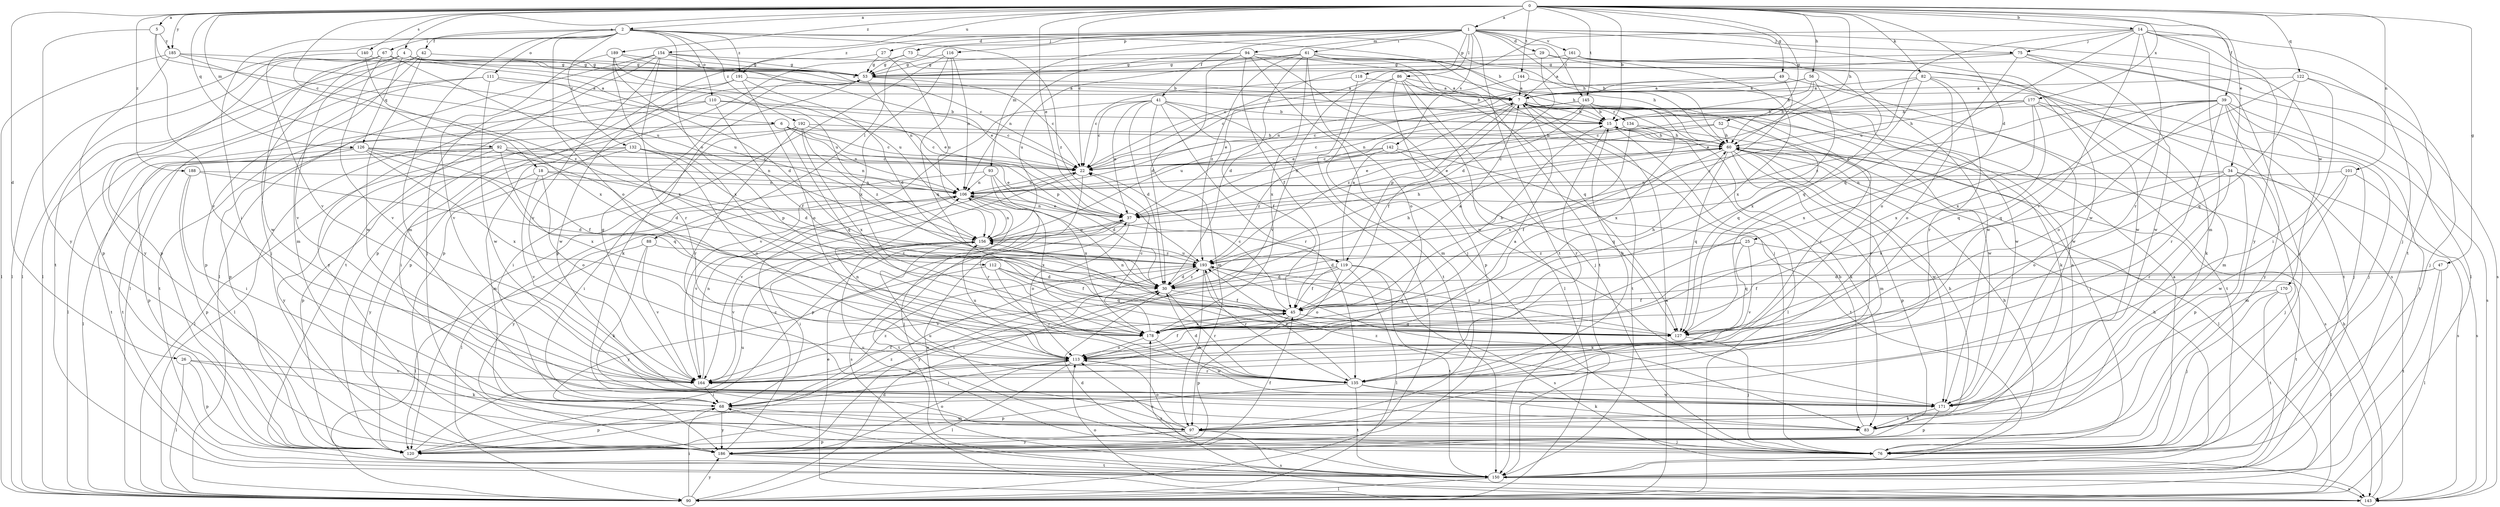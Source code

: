 strict digraph  {
0;
1;
2;
4;
5;
6;
7;
14;
15;
18;
22;
25;
26;
27;
29;
30;
34;
37;
39;
41;
42;
45;
47;
49;
52;
53;
56;
60;
61;
67;
68;
73;
75;
76;
82;
83;
86;
88;
90;
92;
93;
94;
97;
101;
106;
110;
111;
112;
113;
116;
118;
119;
120;
122;
126;
127;
132;
134;
135;
140;
142;
143;
144;
145;
150;
154;
156;
161;
164;
170;
171;
177;
178;
185;
186;
188;
189;
191;
192;
193;
0 -> 1  [label=a];
0 -> 2  [label=a];
0 -> 4  [label=a];
0 -> 5  [label=a];
0 -> 14  [label=b];
0 -> 15  [label=b];
0 -> 18  [label=c];
0 -> 22  [label=c];
0 -> 25  [label=d];
0 -> 26  [label=d];
0 -> 34  [label=e];
0 -> 37  [label=e];
0 -> 39  [label=f];
0 -> 47  [label=g];
0 -> 49  [label=g];
0 -> 52  [label=g];
0 -> 56  [label=h];
0 -> 60  [label=h];
0 -> 82  [label=k];
0 -> 92  [label=m];
0 -> 101  [label=n];
0 -> 122  [label=q];
0 -> 126  [label=q];
0 -> 140  [label=s];
0 -> 144  [label=t];
0 -> 145  [label=t];
0 -> 154  [label=u];
0 -> 177  [label=x];
0 -> 185  [label=y];
0 -> 188  [label=z];
0 -> 189  [label=z];
1 -> 27  [label=d];
1 -> 29  [label=d];
1 -> 41  [label=f];
1 -> 60  [label=h];
1 -> 61  [label=i];
1 -> 73  [label=j];
1 -> 75  [label=j];
1 -> 86  [label=l];
1 -> 88  [label=l];
1 -> 93  [label=m];
1 -> 94  [label=m];
1 -> 116  [label=p];
1 -> 118  [label=p];
1 -> 142  [label=s];
1 -> 145  [label=t];
1 -> 150  [label=t];
1 -> 161  [label=v];
1 -> 170  [label=w];
1 -> 171  [label=w];
1 -> 191  [label=z];
2 -> 15  [label=b];
2 -> 42  [label=f];
2 -> 60  [label=h];
2 -> 67  [label=i];
2 -> 68  [label=i];
2 -> 97  [label=m];
2 -> 110  [label=o];
2 -> 111  [label=o];
2 -> 112  [label=o];
2 -> 113  [label=o];
2 -> 132  [label=r];
2 -> 164  [label=v];
2 -> 191  [label=z];
2 -> 192  [label=z];
2 -> 193  [label=z];
4 -> 6  [label=a];
4 -> 7  [label=a];
4 -> 15  [label=b];
4 -> 53  [label=g];
4 -> 126  [label=q];
4 -> 150  [label=t];
4 -> 156  [label=u];
4 -> 164  [label=v];
4 -> 171  [label=w];
5 -> 156  [label=u];
5 -> 164  [label=v];
5 -> 185  [label=y];
5 -> 186  [label=y];
6 -> 22  [label=c];
6 -> 60  [label=h];
6 -> 68  [label=i];
6 -> 90  [label=l];
6 -> 106  [label=n];
6 -> 119  [label=p];
6 -> 127  [label=q];
7 -> 15  [label=b];
7 -> 45  [label=f];
7 -> 83  [label=k];
7 -> 119  [label=p];
7 -> 127  [label=q];
7 -> 134  [label=r];
7 -> 150  [label=t];
7 -> 156  [label=u];
7 -> 178  [label=x];
14 -> 22  [label=c];
14 -> 75  [label=j];
14 -> 76  [label=j];
14 -> 97  [label=m];
14 -> 127  [label=q];
14 -> 135  [label=r];
14 -> 150  [label=t];
14 -> 156  [label=u];
14 -> 164  [label=v];
14 -> 186  [label=y];
15 -> 60  [label=h];
15 -> 83  [label=k];
15 -> 90  [label=l];
15 -> 135  [label=r];
18 -> 106  [label=n];
18 -> 113  [label=o];
18 -> 119  [label=p];
18 -> 164  [label=v];
18 -> 186  [label=y];
22 -> 106  [label=n];
22 -> 120  [label=p];
22 -> 164  [label=v];
25 -> 30  [label=d];
25 -> 127  [label=q];
25 -> 150  [label=t];
25 -> 164  [label=v];
25 -> 193  [label=z];
26 -> 83  [label=k];
26 -> 90  [label=l];
26 -> 120  [label=p];
26 -> 164  [label=v];
27 -> 53  [label=g];
27 -> 120  [label=p];
27 -> 156  [label=u];
29 -> 30  [label=d];
29 -> 53  [label=g];
29 -> 127  [label=q];
29 -> 171  [label=w];
30 -> 45  [label=f];
30 -> 60  [label=h];
30 -> 68  [label=i];
30 -> 135  [label=r];
30 -> 193  [label=z];
34 -> 76  [label=j];
34 -> 106  [label=n];
34 -> 113  [label=o];
34 -> 120  [label=p];
34 -> 135  [label=r];
34 -> 143  [label=s];
34 -> 178  [label=x];
37 -> 106  [label=n];
37 -> 113  [label=o];
37 -> 143  [label=s];
37 -> 150  [label=t];
37 -> 156  [label=u];
39 -> 15  [label=b];
39 -> 37  [label=e];
39 -> 76  [label=j];
39 -> 113  [label=o];
39 -> 127  [label=q];
39 -> 135  [label=r];
39 -> 143  [label=s];
39 -> 150  [label=t];
39 -> 178  [label=x];
39 -> 186  [label=y];
41 -> 15  [label=b];
41 -> 22  [label=c];
41 -> 30  [label=d];
41 -> 37  [label=e];
41 -> 45  [label=f];
41 -> 90  [label=l];
41 -> 97  [label=m];
41 -> 135  [label=r];
41 -> 164  [label=v];
42 -> 53  [label=g];
42 -> 90  [label=l];
42 -> 97  [label=m];
42 -> 120  [label=p];
42 -> 171  [label=w];
45 -> 7  [label=a];
45 -> 15  [label=b];
45 -> 22  [label=c];
45 -> 60  [label=h];
45 -> 120  [label=p];
45 -> 127  [label=q];
45 -> 156  [label=u];
45 -> 178  [label=x];
47 -> 30  [label=d];
47 -> 45  [label=f];
47 -> 90  [label=l];
47 -> 150  [label=t];
49 -> 7  [label=a];
49 -> 22  [label=c];
49 -> 171  [label=w];
49 -> 193  [label=z];
52 -> 22  [label=c];
52 -> 37  [label=e];
52 -> 60  [label=h];
52 -> 135  [label=r];
53 -> 7  [label=a];
53 -> 22  [label=c];
53 -> 83  [label=k];
53 -> 106  [label=n];
53 -> 120  [label=p];
56 -> 7  [label=a];
56 -> 15  [label=b];
56 -> 60  [label=h];
56 -> 106  [label=n];
56 -> 150  [label=t];
56 -> 193  [label=z];
60 -> 22  [label=c];
60 -> 45  [label=f];
60 -> 90  [label=l];
60 -> 97  [label=m];
60 -> 120  [label=p];
60 -> 127  [label=q];
60 -> 143  [label=s];
60 -> 171  [label=w];
61 -> 30  [label=d];
61 -> 53  [label=g];
61 -> 76  [label=j];
61 -> 113  [label=o];
61 -> 143  [label=s];
61 -> 150  [label=t];
61 -> 156  [label=u];
61 -> 178  [label=x];
61 -> 193  [label=z];
67 -> 53  [label=g];
67 -> 76  [label=j];
67 -> 90  [label=l];
67 -> 164  [label=v];
67 -> 178  [label=x];
67 -> 186  [label=y];
68 -> 97  [label=m];
68 -> 120  [label=p];
68 -> 186  [label=y];
68 -> 193  [label=z];
73 -> 53  [label=g];
73 -> 60  [label=h];
73 -> 120  [label=p];
75 -> 22  [label=c];
75 -> 53  [label=g];
75 -> 76  [label=j];
75 -> 113  [label=o];
75 -> 143  [label=s];
75 -> 171  [label=w];
76 -> 7  [label=a];
76 -> 60  [label=h];
76 -> 113  [label=o];
76 -> 156  [label=u];
82 -> 7  [label=a];
82 -> 37  [label=e];
82 -> 83  [label=k];
82 -> 113  [label=o];
82 -> 135  [label=r];
82 -> 178  [label=x];
83 -> 7  [label=a];
83 -> 15  [label=b];
83 -> 60  [label=h];
86 -> 7  [label=a];
86 -> 15  [label=b];
86 -> 76  [label=j];
86 -> 90  [label=l];
86 -> 97  [label=m];
86 -> 120  [label=p];
86 -> 164  [label=v];
88 -> 83  [label=k];
88 -> 90  [label=l];
88 -> 164  [label=v];
88 -> 193  [label=z];
90 -> 7  [label=a];
90 -> 30  [label=d];
90 -> 68  [label=i];
90 -> 186  [label=y];
92 -> 22  [label=c];
92 -> 30  [label=d];
92 -> 90  [label=l];
92 -> 106  [label=n];
92 -> 150  [label=t];
92 -> 178  [label=x];
92 -> 186  [label=y];
93 -> 30  [label=d];
93 -> 68  [label=i];
93 -> 106  [label=n];
93 -> 135  [label=r];
93 -> 178  [label=x];
94 -> 30  [label=d];
94 -> 45  [label=f];
94 -> 53  [label=g];
94 -> 76  [label=j];
94 -> 106  [label=n];
94 -> 127  [label=q];
94 -> 171  [label=w];
97 -> 76  [label=j];
97 -> 113  [label=o];
97 -> 120  [label=p];
97 -> 143  [label=s];
97 -> 156  [label=u];
97 -> 186  [label=y];
101 -> 97  [label=m];
101 -> 106  [label=n];
101 -> 143  [label=s];
101 -> 171  [label=w];
106 -> 37  [label=e];
106 -> 76  [label=j];
106 -> 90  [label=l];
106 -> 164  [label=v];
106 -> 178  [label=x];
106 -> 186  [label=y];
110 -> 15  [label=b];
110 -> 22  [label=c];
110 -> 45  [label=f];
110 -> 120  [label=p];
110 -> 150  [label=t];
111 -> 7  [label=a];
111 -> 37  [label=e];
111 -> 90  [label=l];
111 -> 120  [label=p];
111 -> 171  [label=w];
112 -> 30  [label=d];
112 -> 45  [label=f];
112 -> 127  [label=q];
112 -> 135  [label=r];
112 -> 186  [label=y];
113 -> 45  [label=f];
113 -> 68  [label=i];
113 -> 90  [label=l];
113 -> 106  [label=n];
113 -> 135  [label=r];
113 -> 156  [label=u];
113 -> 164  [label=v];
116 -> 53  [label=g];
116 -> 106  [label=n];
116 -> 120  [label=p];
116 -> 127  [label=q];
116 -> 178  [label=x];
118 -> 7  [label=a];
118 -> 22  [label=c];
118 -> 150  [label=t];
119 -> 7  [label=a];
119 -> 30  [label=d];
119 -> 45  [label=f];
119 -> 90  [label=l];
119 -> 113  [label=o];
119 -> 143  [label=s];
119 -> 150  [label=t];
119 -> 164  [label=v];
120 -> 156  [label=u];
120 -> 193  [label=z];
122 -> 7  [label=a];
122 -> 68  [label=i];
122 -> 76  [label=j];
122 -> 127  [label=q];
122 -> 178  [label=x];
126 -> 22  [label=c];
126 -> 45  [label=f];
126 -> 106  [label=n];
126 -> 120  [label=p];
126 -> 127  [label=q];
126 -> 150  [label=t];
126 -> 178  [label=x];
127 -> 76  [label=j];
127 -> 106  [label=n];
127 -> 193  [label=z];
132 -> 22  [label=c];
132 -> 30  [label=d];
132 -> 37  [label=e];
132 -> 90  [label=l];
132 -> 97  [label=m];
132 -> 113  [label=o];
132 -> 120  [label=p];
134 -> 37  [label=e];
134 -> 60  [label=h];
134 -> 76  [label=j];
134 -> 178  [label=x];
135 -> 15  [label=b];
135 -> 30  [label=d];
135 -> 83  [label=k];
135 -> 120  [label=p];
135 -> 150  [label=t];
135 -> 171  [label=w];
135 -> 193  [label=z];
140 -> 53  [label=g];
140 -> 90  [label=l];
140 -> 178  [label=x];
142 -> 22  [label=c];
142 -> 106  [label=n];
142 -> 127  [label=q];
142 -> 150  [label=t];
142 -> 193  [label=z];
143 -> 37  [label=e];
143 -> 60  [label=h];
143 -> 113  [label=o];
143 -> 178  [label=x];
144 -> 7  [label=a];
144 -> 37  [label=e];
144 -> 171  [label=w];
145 -> 15  [label=b];
145 -> 22  [label=c];
145 -> 37  [label=e];
145 -> 106  [label=n];
145 -> 135  [label=r];
145 -> 150  [label=t];
145 -> 171  [label=w];
145 -> 193  [label=z];
150 -> 30  [label=d];
150 -> 37  [label=e];
150 -> 60  [label=h];
150 -> 68  [label=i];
150 -> 90  [label=l];
150 -> 143  [label=s];
154 -> 22  [label=c];
154 -> 53  [label=g];
154 -> 60  [label=h];
154 -> 76  [label=j];
154 -> 90  [label=l];
154 -> 135  [label=r];
154 -> 150  [label=t];
154 -> 164  [label=v];
156 -> 60  [label=h];
156 -> 68  [label=i];
156 -> 106  [label=n];
156 -> 164  [label=v];
156 -> 193  [label=z];
161 -> 7  [label=a];
161 -> 53  [label=g];
161 -> 90  [label=l];
161 -> 171  [label=w];
161 -> 178  [label=x];
164 -> 7  [label=a];
164 -> 45  [label=f];
164 -> 53  [label=g];
164 -> 68  [label=i];
164 -> 106  [label=n];
170 -> 45  [label=f];
170 -> 76  [label=j];
170 -> 90  [label=l];
170 -> 150  [label=t];
171 -> 83  [label=k];
171 -> 120  [label=p];
171 -> 193  [label=z];
177 -> 15  [label=b];
177 -> 22  [label=c];
177 -> 60  [label=h];
177 -> 76  [label=j];
177 -> 97  [label=m];
177 -> 127  [label=q];
177 -> 178  [label=x];
178 -> 22  [label=c];
178 -> 113  [label=o];
178 -> 171  [label=w];
185 -> 53  [label=g];
185 -> 90  [label=l];
185 -> 120  [label=p];
185 -> 156  [label=u];
185 -> 193  [label=z];
186 -> 22  [label=c];
186 -> 45  [label=f];
186 -> 113  [label=o];
186 -> 150  [label=t];
188 -> 30  [label=d];
188 -> 68  [label=i];
188 -> 106  [label=n];
188 -> 120  [label=p];
189 -> 30  [label=d];
189 -> 37  [label=e];
189 -> 53  [label=g];
189 -> 156  [label=u];
189 -> 164  [label=v];
189 -> 178  [label=x];
191 -> 7  [label=a];
191 -> 30  [label=d];
191 -> 113  [label=o];
191 -> 171  [label=w];
191 -> 186  [label=y];
192 -> 22  [label=c];
192 -> 60  [label=h];
192 -> 68  [label=i];
192 -> 90  [label=l];
192 -> 135  [label=r];
192 -> 178  [label=x];
192 -> 193  [label=z];
193 -> 30  [label=d];
193 -> 83  [label=k];
193 -> 97  [label=m];
193 -> 127  [label=q];
193 -> 135  [label=r];
193 -> 156  [label=u];
193 -> 186  [label=y];
}
